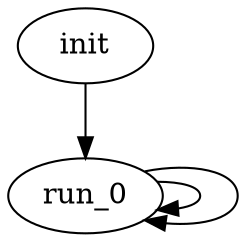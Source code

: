digraph CLINT_Timer {  graph [rankdir=TD];  
-1->0;
-1[ label =" init "];
0->0;
0->0;
0[ label ="run_0"];
}
